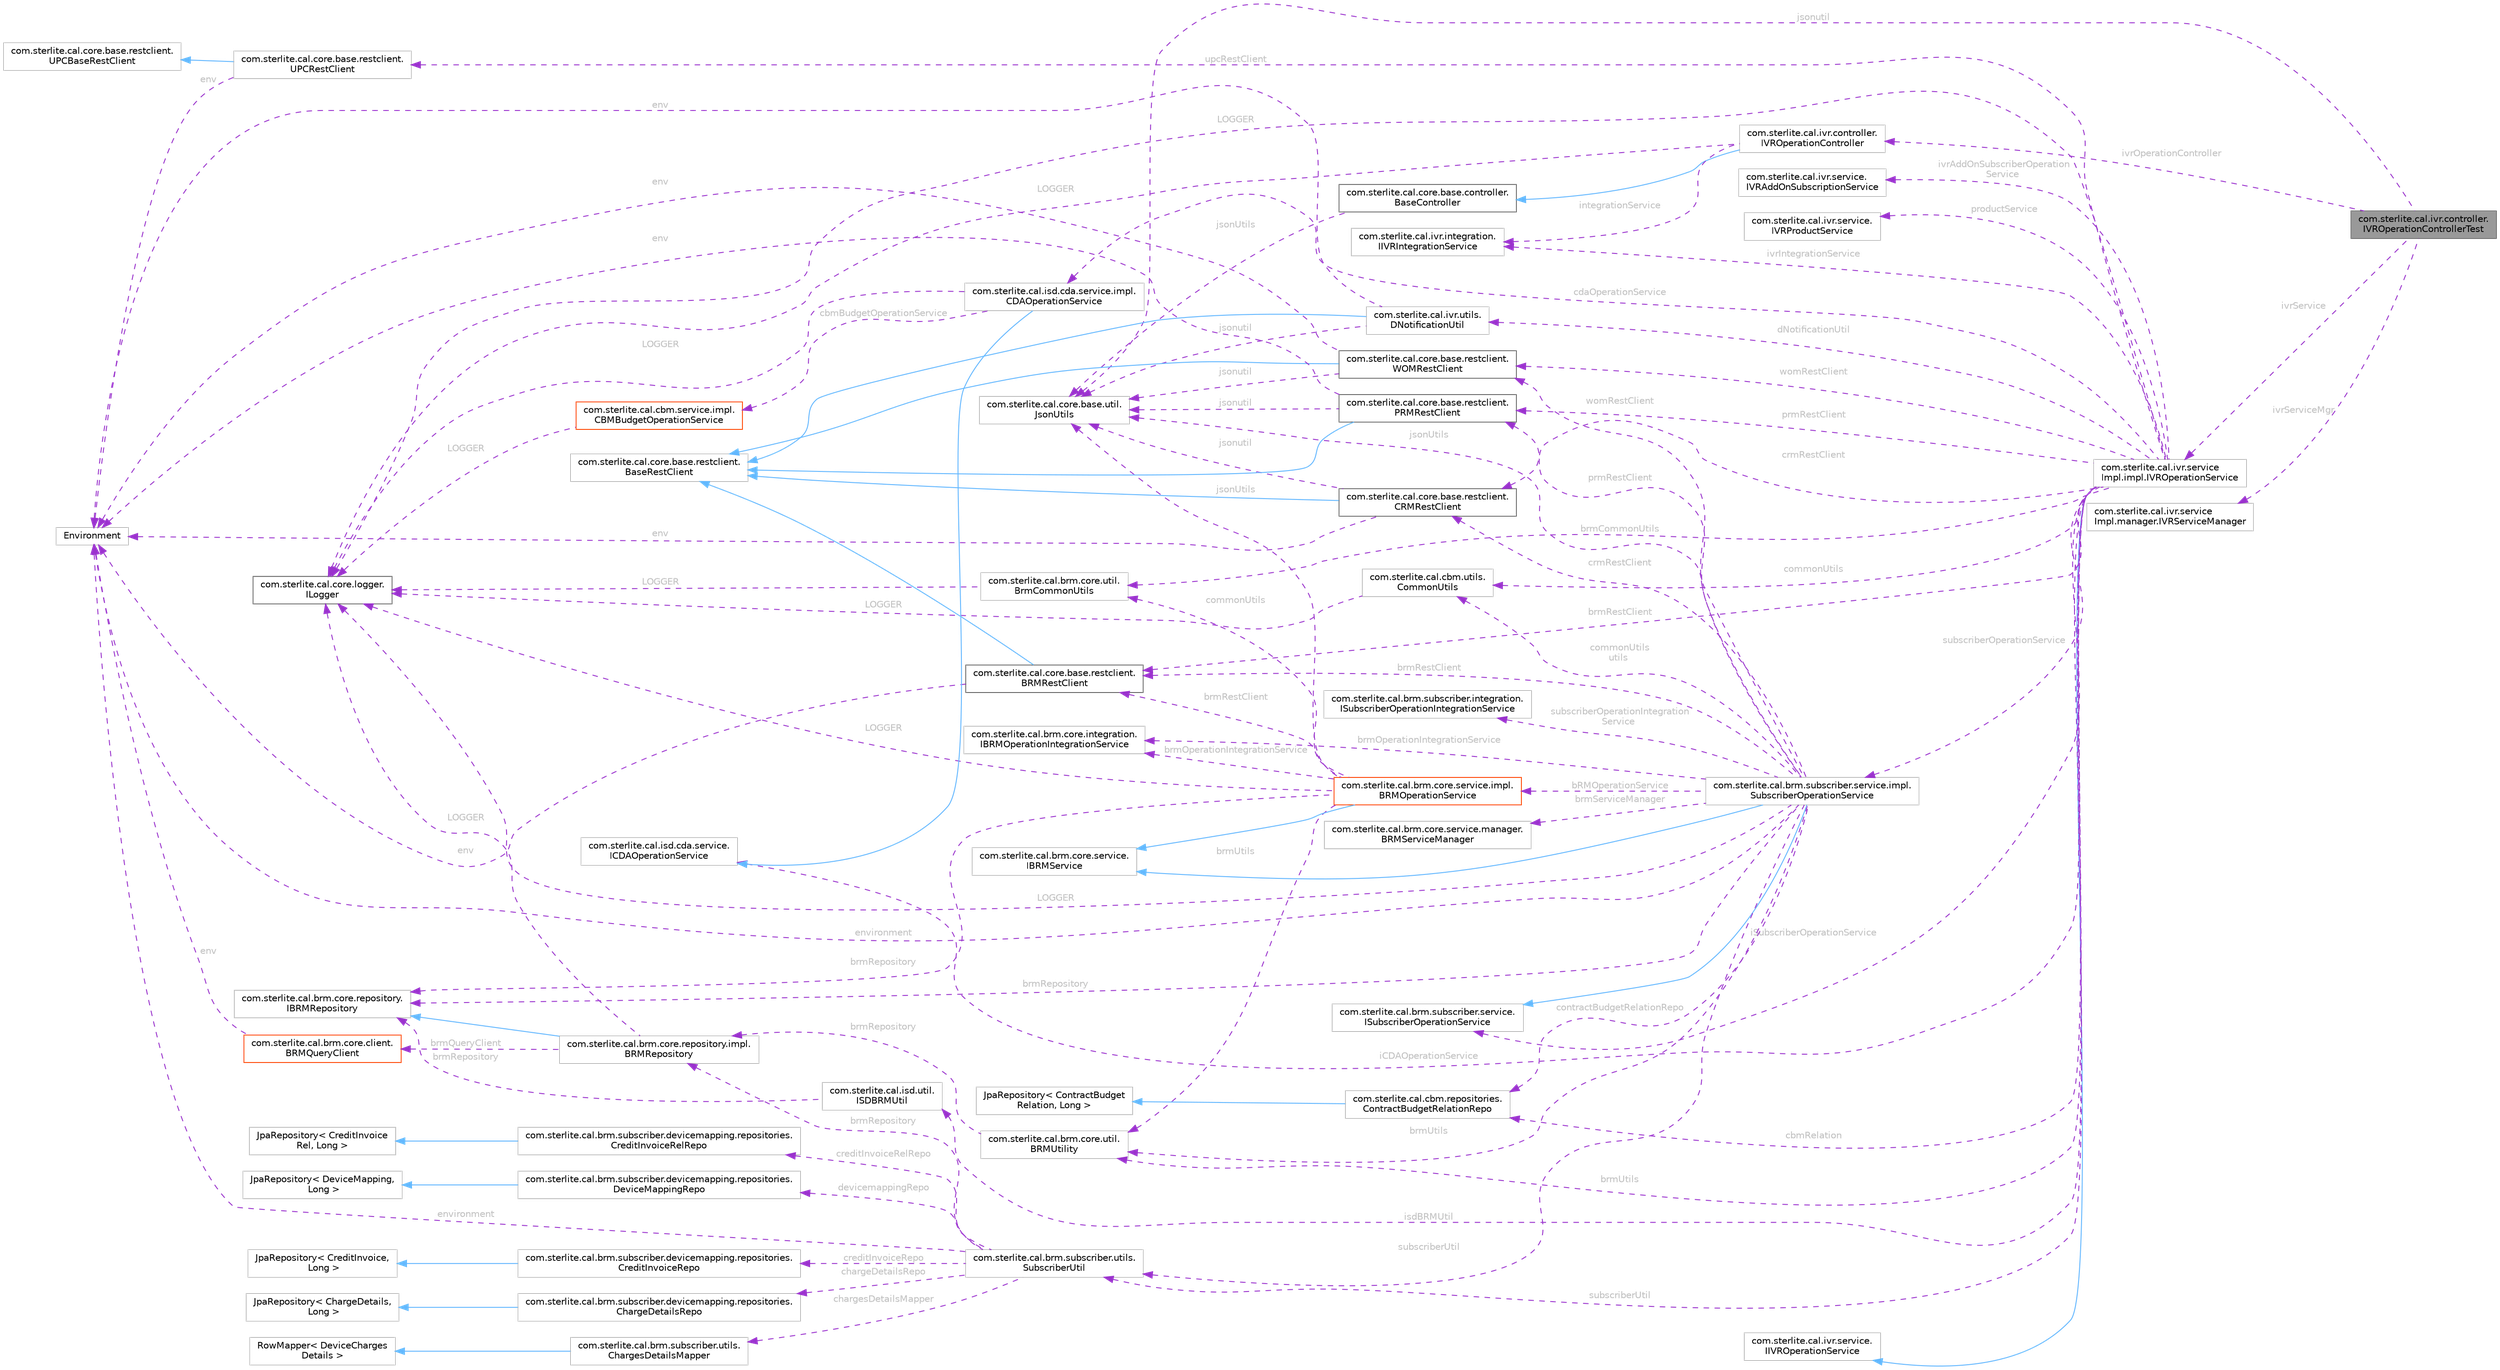 digraph "com.sterlite.cal.ivr.controller.IVROperationControllerTest"
{
 // LATEX_PDF_SIZE
  bgcolor="transparent";
  edge [fontname=Helvetica,fontsize=10,labelfontname=Helvetica,labelfontsize=10];
  node [fontname=Helvetica,fontsize=10,shape=box,height=0.2,width=0.4];
  rankdir="LR";
  Node1 [id="Node000001",label="com.sterlite.cal.ivr.controller.\lIVROperationControllerTest",height=0.2,width=0.4,color="gray40", fillcolor="grey60", style="filled", fontcolor="black",tooltip=" "];
  Node2 -> Node1 [id="edge1_Node000001_Node000002",dir="back",color="darkorchid3",style="dashed",tooltip=" ",label=" ivrOperationController",fontcolor="grey" ];
  Node2 [id="Node000002",label="com.sterlite.cal.ivr.controller.\lIVROperationController",height=0.2,width=0.4,color="grey75", fillcolor="white", style="filled",URL="$classcom_1_1sterlite_1_1cal_1_1ivr_1_1controller_1_1_i_v_r_operation_controller.html",tooltip=" "];
  Node3 -> Node2 [id="edge2_Node000002_Node000003",dir="back",color="steelblue1",style="solid",tooltip=" "];
  Node3 [id="Node000003",label="com.sterlite.cal.core.base.controller.\lBaseController",height=0.2,width=0.4,color="gray40", fillcolor="white", style="filled",URL="$classcom_1_1sterlite_1_1cal_1_1core_1_1base_1_1controller_1_1_base_controller.html",tooltip=" "];
  Node4 -> Node3 [id="edge3_Node000003_Node000004",dir="back",color="darkorchid3",style="dashed",tooltip=" ",label=" jsonUtils",fontcolor="grey" ];
  Node4 [id="Node000004",label="com.sterlite.cal.core.base.util.\lJsonUtils",height=0.2,width=0.4,color="grey75", fillcolor="white", style="filled",URL="$classcom_1_1sterlite_1_1cal_1_1core_1_1base_1_1util_1_1_json_utils.html",tooltip=" "];
  Node5 -> Node2 [id="edge4_Node000002_Node000005",dir="back",color="darkorchid3",style="dashed",tooltip=" ",label=" LOGGER",fontcolor="grey" ];
  Node5 [id="Node000005",label="com.sterlite.cal.core.logger.\lILogger",height=0.2,width=0.4,color="gray40", fillcolor="white", style="filled",URL="$interfacecom_1_1sterlite_1_1cal_1_1core_1_1logger_1_1_i_logger.html",tooltip=" "];
  Node6 -> Node2 [id="edge5_Node000002_Node000006",dir="back",color="darkorchid3",style="dashed",tooltip=" ",label=" integrationService",fontcolor="grey" ];
  Node6 [id="Node000006",label="com.sterlite.cal.ivr.integration.\lIIVRIntegrationService",height=0.2,width=0.4,color="grey75", fillcolor="white", style="filled",URL="$interfacecom_1_1sterlite_1_1cal_1_1ivr_1_1integration_1_1_i_i_v_r_integration_service.html",tooltip=" "];
  Node4 -> Node1 [id="edge6_Node000001_Node000004",dir="back",color="darkorchid3",style="dashed",tooltip=" ",label=" jsonutil",fontcolor="grey" ];
  Node7 -> Node1 [id="edge7_Node000001_Node000007",dir="back",color="darkorchid3",style="dashed",tooltip=" ",label=" ivrService",fontcolor="grey" ];
  Node7 [id="Node000007",label="com.sterlite.cal.ivr.service\lImpl.impl.IVROperationService",height=0.2,width=0.4,color="grey75", fillcolor="white", style="filled",URL="$classcom_1_1sterlite_1_1cal_1_1ivr_1_1service_impl_1_1impl_1_1_i_v_r_operation_service.html",tooltip=" "];
  Node8 -> Node7 [id="edge8_Node000007_Node000008",dir="back",color="steelblue1",style="solid",tooltip=" "];
  Node8 [id="Node000008",label="com.sterlite.cal.ivr.service.\lIIVROperationService",height=0.2,width=0.4,color="grey75", fillcolor="white", style="filled",URL="$interfacecom_1_1sterlite_1_1cal_1_1ivr_1_1service_1_1_i_i_v_r_operation_service.html",tooltip=" "];
  Node5 -> Node7 [id="edge9_Node000007_Node000005",dir="back",color="darkorchid3",style="dashed",tooltip=" ",label=" LOGGER",fontcolor="grey" ];
  Node6 -> Node7 [id="edge10_Node000007_Node000006",dir="back",color="darkorchid3",style="dashed",tooltip=" ",label=" ivrIntegrationService",fontcolor="grey" ];
  Node9 -> Node7 [id="edge11_Node000007_Node000009",dir="back",color="darkorchid3",style="dashed",tooltip=" ",label=" dNotificationUtil",fontcolor="grey" ];
  Node9 [id="Node000009",label="com.sterlite.cal.ivr.utils.\lDNotificationUtil",height=0.2,width=0.4,color="grey75", fillcolor="white", style="filled",URL="$classcom_1_1sterlite_1_1cal_1_1ivr_1_1utils_1_1_d_notification_util.html",tooltip=" "];
  Node10 -> Node9 [id="edge12_Node000009_Node000010",dir="back",color="steelblue1",style="solid",tooltip=" "];
  Node10 [id="Node000010",label="com.sterlite.cal.core.base.restclient.\lBaseRestClient",height=0.2,width=0.4,color="grey75", fillcolor="white", style="filled",URL="$classcom_1_1sterlite_1_1cal_1_1core_1_1base_1_1restclient_1_1_base_rest_client.html",tooltip=" "];
  Node11 -> Node9 [id="edge13_Node000009_Node000011",dir="back",color="darkorchid3",style="dashed",tooltip=" ",label=" env",fontcolor="grey" ];
  Node11 [id="Node000011",label="Environment",height=0.2,width=0.4,color="grey75", fillcolor="white", style="filled",tooltip=" "];
  Node4 -> Node9 [id="edge14_Node000009_Node000004",dir="back",color="darkorchid3",style="dashed",tooltip=" ",label=" jsonutil",fontcolor="grey" ];
  Node12 -> Node7 [id="edge15_Node000007_Node000012",dir="back",color="darkorchid3",style="dashed",tooltip=" ",label=" womRestClient",fontcolor="grey" ];
  Node12 [id="Node000012",label="com.sterlite.cal.core.base.restclient.\lWOMRestClient",height=0.2,width=0.4,color="gray40", fillcolor="white", style="filled",URL="$classcom_1_1sterlite_1_1cal_1_1core_1_1base_1_1restclient_1_1_w_o_m_rest_client.html",tooltip=" "];
  Node10 -> Node12 [id="edge16_Node000012_Node000010",dir="back",color="steelblue1",style="solid",tooltip=" "];
  Node11 -> Node12 [id="edge17_Node000012_Node000011",dir="back",color="darkorchid3",style="dashed",tooltip=" ",label=" env",fontcolor="grey" ];
  Node4 -> Node12 [id="edge18_Node000012_Node000004",dir="back",color="darkorchid3",style="dashed",tooltip=" ",label=" jsonutil",fontcolor="grey" ];
  Node13 -> Node7 [id="edge19_Node000007_Node000013",dir="back",color="darkorchid3",style="dashed",tooltip=" ",label=" brmRestClient",fontcolor="grey" ];
  Node13 [id="Node000013",label="com.sterlite.cal.core.base.restclient.\lBRMRestClient",height=0.2,width=0.4,color="gray40", fillcolor="white", style="filled",URL="$classcom_1_1sterlite_1_1cal_1_1core_1_1base_1_1restclient_1_1_b_r_m_rest_client.html",tooltip=" "];
  Node10 -> Node13 [id="edge20_Node000013_Node000010",dir="back",color="steelblue1",style="solid",tooltip=" "];
  Node11 -> Node13 [id="edge21_Node000013_Node000011",dir="back",color="darkorchid3",style="dashed",tooltip=" ",label=" env",fontcolor="grey" ];
  Node14 -> Node7 [id="edge22_Node000007_Node000014",dir="back",color="darkorchid3",style="dashed",tooltip=" ",label=" prmRestClient",fontcolor="grey" ];
  Node14 [id="Node000014",label="com.sterlite.cal.core.base.restclient.\lPRMRestClient",height=0.2,width=0.4,color="gray40", fillcolor="white", style="filled",URL="$classcom_1_1sterlite_1_1cal_1_1core_1_1base_1_1restclient_1_1_p_r_m_rest_client.html",tooltip=" "];
  Node10 -> Node14 [id="edge23_Node000014_Node000010",dir="back",color="steelblue1",style="solid",tooltip=" "];
  Node11 -> Node14 [id="edge24_Node000014_Node000011",dir="back",color="darkorchid3",style="dashed",tooltip=" ",label=" env",fontcolor="grey" ];
  Node4 -> Node14 [id="edge25_Node000014_Node000004",dir="back",color="darkorchid3",style="dashed",tooltip=" ",label=" jsonutil",fontcolor="grey" ];
  Node15 -> Node7 [id="edge26_Node000007_Node000015",dir="back",color="darkorchid3",style="dashed",tooltip=" ",label=" crmRestClient",fontcolor="grey" ];
  Node15 [id="Node000015",label="com.sterlite.cal.core.base.restclient.\lCRMRestClient",height=0.2,width=0.4,color="gray40", fillcolor="white", style="filled",URL="$classcom_1_1sterlite_1_1cal_1_1core_1_1base_1_1restclient_1_1_c_r_m_rest_client.html",tooltip=" "];
  Node10 -> Node15 [id="edge27_Node000015_Node000010",dir="back",color="steelblue1",style="solid",tooltip=" "];
  Node11 -> Node15 [id="edge28_Node000015_Node000011",dir="back",color="darkorchid3",style="dashed",tooltip=" ",label=" env",fontcolor="grey" ];
  Node4 -> Node15 [id="edge29_Node000015_Node000004",dir="back",color="darkorchid3",style="dashed",tooltip=" ",label=" jsonutil",fontcolor="grey" ];
  Node16 -> Node7 [id="edge30_Node000007_Node000016",dir="back",color="darkorchid3",style="dashed",tooltip=" ",label=" commonUtils",fontcolor="grey" ];
  Node16 [id="Node000016",label="com.sterlite.cal.cbm.utils.\lCommonUtils",height=0.2,width=0.4,color="grey75", fillcolor="white", style="filled",URL="$classcom_1_1sterlite_1_1cal_1_1cbm_1_1utils_1_1_common_utils.html",tooltip=" "];
  Node5 -> Node16 [id="edge31_Node000016_Node000005",dir="back",color="darkorchid3",style="dashed",tooltip=" ",label=" LOGGER",fontcolor="grey" ];
  Node17 -> Node7 [id="edge32_Node000007_Node000017",dir="back",color="darkorchid3",style="dashed",tooltip=" ",label=" brmCommonUtils",fontcolor="grey" ];
  Node17 [id="Node000017",label="com.sterlite.cal.brm.core.util.\lBrmCommonUtils",height=0.2,width=0.4,color="grey75", fillcolor="white", style="filled",URL="$classcom_1_1sterlite_1_1cal_1_1brm_1_1core_1_1util_1_1_brm_common_utils.html",tooltip=" "];
  Node5 -> Node17 [id="edge33_Node000017_Node000005",dir="back",color="darkorchid3",style="dashed",tooltip=" ",label=" LOGGER",fontcolor="grey" ];
  Node18 -> Node7 [id="edge34_Node000007_Node000018",dir="back",color="darkorchid3",style="dashed",tooltip=" ",label=" ivrAddOnSubscriberOperation\lService",fontcolor="grey" ];
  Node18 [id="Node000018",label="com.sterlite.cal.ivr.service.\lIVRAddOnSubscriptionService",height=0.2,width=0.4,color="grey75", fillcolor="white", style="filled",URL="$interfacecom_1_1sterlite_1_1cal_1_1ivr_1_1service_1_1_i_v_r_add_on_subscription_service.html",tooltip=" "];
  Node19 -> Node7 [id="edge35_Node000007_Node000019",dir="back",color="darkorchid3",style="dashed",tooltip=" ",label=" iSubscriberOperationService",fontcolor="grey" ];
  Node19 [id="Node000019",label="com.sterlite.cal.brm.subscriber.service.\lISubscriberOperationService",height=0.2,width=0.4,color="grey75", fillcolor="white", style="filled",URL="$interfacecom_1_1sterlite_1_1cal_1_1brm_1_1subscriber_1_1service_1_1_i_subscriber_operation_service.html",tooltip=" "];
  Node20 -> Node7 [id="edge36_Node000007_Node000020",dir="back",color="darkorchid3",style="dashed",tooltip=" ",label=" productService",fontcolor="grey" ];
  Node20 [id="Node000020",label="com.sterlite.cal.ivr.service.\lIVRProductService",height=0.2,width=0.4,color="grey75", fillcolor="white", style="filled",URL="$interfacecom_1_1sterlite_1_1cal_1_1ivr_1_1service_1_1_i_v_r_product_service.html",tooltip=" "];
  Node21 -> Node7 [id="edge37_Node000007_Node000021",dir="back",color="darkorchid3",style="dashed",tooltip=" ",label=" iCDAOperationService",fontcolor="grey" ];
  Node21 [id="Node000021",label="com.sterlite.cal.isd.cda.service.\lICDAOperationService",height=0.2,width=0.4,color="grey75", fillcolor="white", style="filled",URL="$interfacecom_1_1sterlite_1_1cal_1_1isd_1_1cda_1_1service_1_1_i_c_d_a_operation_service.html",tooltip=" "];
  Node22 -> Node7 [id="edge38_Node000007_Node000022",dir="back",color="darkorchid3",style="dashed",tooltip=" ",label=" subscriberUtil",fontcolor="grey" ];
  Node22 [id="Node000022",label="com.sterlite.cal.brm.subscriber.utils.\lSubscriberUtil",height=0.2,width=0.4,color="grey75", fillcolor="white", style="filled",URL="$classcom_1_1sterlite_1_1cal_1_1brm_1_1subscriber_1_1utils_1_1_subscriber_util.html",tooltip=" "];
  Node23 -> Node22 [id="edge39_Node000022_Node000023",dir="back",color="darkorchid3",style="dashed",tooltip=" ",label=" brmRepository",fontcolor="grey" ];
  Node23 [id="Node000023",label="com.sterlite.cal.brm.core.repository.impl.\lBRMRepository",height=0.2,width=0.4,color="grey75", fillcolor="white", style="filled",URL="$classcom_1_1sterlite_1_1cal_1_1brm_1_1core_1_1repository_1_1impl_1_1_b_r_m_repository.html",tooltip=" "];
  Node24 -> Node23 [id="edge40_Node000023_Node000024",dir="back",color="steelblue1",style="solid",tooltip=" "];
  Node24 [id="Node000024",label="com.sterlite.cal.brm.core.repository.\lIBRMRepository",height=0.2,width=0.4,color="grey75", fillcolor="white", style="filled",URL="$interfacecom_1_1sterlite_1_1cal_1_1brm_1_1core_1_1repository_1_1_i_b_r_m_repository.html",tooltip=" "];
  Node5 -> Node23 [id="edge41_Node000023_Node000005",dir="back",color="darkorchid3",style="dashed",tooltip=" ",label=" LOGGER",fontcolor="grey" ];
  Node25 -> Node23 [id="edge42_Node000023_Node000025",dir="back",color="darkorchid3",style="dashed",tooltip=" ",label=" brmQueryClient",fontcolor="grey" ];
  Node25 [id="Node000025",label="com.sterlite.cal.brm.core.client.\lBRMQueryClient",height=0.2,width=0.4,color="orangered", fillcolor="white", style="filled",URL="$classcom_1_1sterlite_1_1cal_1_1brm_1_1core_1_1client_1_1_b_r_m_query_client.html",tooltip=" "];
  Node11 -> Node25 [id="edge43_Node000025_Node000011",dir="back",color="darkorchid3",style="dashed",tooltip=" ",label=" env",fontcolor="grey" ];
  Node27 -> Node22 [id="edge44_Node000022_Node000027",dir="back",color="darkorchid3",style="dashed",tooltip=" ",label=" devicemappingRepo",fontcolor="grey" ];
  Node27 [id="Node000027",label="com.sterlite.cal.brm.subscriber.devicemapping.repositories.\lDeviceMappingRepo",height=0.2,width=0.4,color="grey75", fillcolor="white", style="filled",URL="$interfacecom_1_1sterlite_1_1cal_1_1brm_1_1subscriber_1_1devicemapping_1_1repositories_1_1_device_mapping_repo.html",tooltip=" "];
  Node28 -> Node27 [id="edge45_Node000027_Node000028",dir="back",color="steelblue1",style="solid",tooltip=" "];
  Node28 [id="Node000028",label="JpaRepository\< DeviceMapping,\l Long \>",height=0.2,width=0.4,color="grey75", fillcolor="white", style="filled",tooltip=" "];
  Node29 -> Node22 [id="edge46_Node000022_Node000029",dir="back",color="darkorchid3",style="dashed",tooltip=" ",label=" creditInvoiceRepo",fontcolor="grey" ];
  Node29 [id="Node000029",label="com.sterlite.cal.brm.subscriber.devicemapping.repositories.\lCreditInvoiceRepo",height=0.2,width=0.4,color="grey75", fillcolor="white", style="filled",URL="$interfacecom_1_1sterlite_1_1cal_1_1brm_1_1subscriber_1_1devicemapping_1_1repositories_1_1_credit_invoice_repo.html",tooltip=" "];
  Node30 -> Node29 [id="edge47_Node000029_Node000030",dir="back",color="steelblue1",style="solid",tooltip=" "];
  Node30 [id="Node000030",label="JpaRepository\< CreditInvoice,\l Long \>",height=0.2,width=0.4,color="grey75", fillcolor="white", style="filled",tooltip=" "];
  Node31 -> Node22 [id="edge48_Node000022_Node000031",dir="back",color="darkorchid3",style="dashed",tooltip=" ",label=" chargeDetailsRepo",fontcolor="grey" ];
  Node31 [id="Node000031",label="com.sterlite.cal.brm.subscriber.devicemapping.repositories.\lChargeDetailsRepo",height=0.2,width=0.4,color="grey75", fillcolor="white", style="filled",URL="$interfacecom_1_1sterlite_1_1cal_1_1brm_1_1subscriber_1_1devicemapping_1_1repositories_1_1_charge_details_repo.html",tooltip=" "];
  Node32 -> Node31 [id="edge49_Node000031_Node000032",dir="back",color="steelblue1",style="solid",tooltip=" "];
  Node32 [id="Node000032",label="JpaRepository\< ChargeDetails,\l Long \>",height=0.2,width=0.4,color="grey75", fillcolor="white", style="filled",tooltip=" "];
  Node11 -> Node22 [id="edge50_Node000022_Node000011",dir="back",color="darkorchid3",style="dashed",tooltip=" ",label=" environment",fontcolor="grey" ];
  Node33 -> Node22 [id="edge51_Node000022_Node000033",dir="back",color="darkorchid3",style="dashed",tooltip=" ",label=" chargesDetailsMapper",fontcolor="grey" ];
  Node33 [id="Node000033",label="com.sterlite.cal.brm.subscriber.utils.\lChargesDetailsMapper",height=0.2,width=0.4,color="grey75", fillcolor="white", style="filled",URL="$classcom_1_1sterlite_1_1cal_1_1brm_1_1subscriber_1_1utils_1_1_charges_details_mapper.html",tooltip=" "];
  Node34 -> Node33 [id="edge52_Node000033_Node000034",dir="back",color="steelblue1",style="solid",tooltip=" "];
  Node34 [id="Node000034",label="RowMapper\< DeviceCharges\lDetails \>",height=0.2,width=0.4,color="grey75", fillcolor="white", style="filled",tooltip=" "];
  Node35 -> Node22 [id="edge53_Node000022_Node000035",dir="back",color="darkorchid3",style="dashed",tooltip=" ",label=" creditInvoiceRelRepo",fontcolor="grey" ];
  Node35 [id="Node000035",label="com.sterlite.cal.brm.subscriber.devicemapping.repositories.\lCreditInvoiceRelRepo",height=0.2,width=0.4,color="grey75", fillcolor="white", style="filled",URL="$interfacecom_1_1sterlite_1_1cal_1_1brm_1_1subscriber_1_1devicemapping_1_1repositories_1_1_credit_invoice_rel_repo.html",tooltip=" "];
  Node36 -> Node35 [id="edge54_Node000035_Node000036",dir="back",color="steelblue1",style="solid",tooltip=" "];
  Node36 [id="Node000036",label="JpaRepository\< CreditInvoice\lRel, Long \>",height=0.2,width=0.4,color="grey75", fillcolor="white", style="filled",tooltip=" "];
  Node37 -> Node7 [id="edge55_Node000007_Node000037",dir="back",color="darkorchid3",style="dashed",tooltip=" ",label=" brmUtils",fontcolor="grey" ];
  Node37 [id="Node000037",label="com.sterlite.cal.brm.core.util.\lBRMUtility",height=0.2,width=0.4,color="grey75", fillcolor="white", style="filled",URL="$classcom_1_1sterlite_1_1cal_1_1brm_1_1core_1_1util_1_1_b_r_m_utility.html",tooltip=" "];
  Node23 -> Node37 [id="edge56_Node000037_Node000023",dir="back",color="darkorchid3",style="dashed",tooltip=" ",label=" brmRepository",fontcolor="grey" ];
  Node38 -> Node7 [id="edge57_Node000007_Node000038",dir="back",color="darkorchid3",style="dashed",tooltip=" ",label=" subscriberOperationService",fontcolor="grey" ];
  Node38 [id="Node000038",label="com.sterlite.cal.brm.subscriber.service.impl.\lSubscriberOperationService",height=0.2,width=0.4,color="grey75", fillcolor="white", style="filled",URL="$classcom_1_1sterlite_1_1cal_1_1brm_1_1subscriber_1_1service_1_1impl_1_1_subscriber_operation_service.html",tooltip=" "];
  Node19 -> Node38 [id="edge58_Node000038_Node000019",dir="back",color="steelblue1",style="solid",tooltip=" "];
  Node39 -> Node38 [id="edge59_Node000038_Node000039",dir="back",color="steelblue1",style="solid",tooltip=" "];
  Node39 [id="Node000039",label="com.sterlite.cal.brm.core.service.\lIBRMService",height=0.2,width=0.4,color="grey75", fillcolor="white", style="filled",URL="$interfacecom_1_1sterlite_1_1cal_1_1brm_1_1core_1_1service_1_1_i_b_r_m_service.html",tooltip=" "];
  Node5 -> Node38 [id="edge60_Node000038_Node000005",dir="back",color="darkorchid3",style="dashed",tooltip=" ",label=" LOGGER",fontcolor="grey" ];
  Node40 -> Node38 [id="edge61_Node000038_Node000040",dir="back",color="darkorchid3",style="dashed",tooltip=" ",label=" subscriberOperationIntegration\lService",fontcolor="grey" ];
  Node40 [id="Node000040",label="com.sterlite.cal.brm.subscriber.integration.\lISubscriberOperationIntegrationService",height=0.2,width=0.4,color="grey75", fillcolor="white", style="filled",URL="$interfacecom_1_1sterlite_1_1cal_1_1brm_1_1subscriber_1_1integration_1_1_i_subscriber_operation_integration_service.html",tooltip=" "];
  Node41 -> Node38 [id="edge62_Node000038_Node000041",dir="back",color="darkorchid3",style="dashed",tooltip=" ",label=" brmOperationIntegrationService",fontcolor="grey" ];
  Node41 [id="Node000041",label="com.sterlite.cal.brm.core.integration.\lIBRMOperationIntegrationService",height=0.2,width=0.4,color="grey75", fillcolor="white", style="filled",URL="$interfacecom_1_1sterlite_1_1cal_1_1brm_1_1core_1_1integration_1_1_i_b_r_m_operation_integration_service.html",tooltip=" "];
  Node42 -> Node38 [id="edge63_Node000038_Node000042",dir="back",color="darkorchid3",style="dashed",tooltip=" ",label=" bRMOperationService",fontcolor="grey" ];
  Node42 [id="Node000042",label="com.sterlite.cal.brm.core.service.impl.\lBRMOperationService",height=0.2,width=0.4,color="orangered", fillcolor="white", style="filled",URL="$classcom_1_1sterlite_1_1cal_1_1brm_1_1core_1_1service_1_1impl_1_1_b_r_m_operation_service.html",tooltip=" "];
  Node39 -> Node42 [id="edge64_Node000042_Node000039",dir="back",color="steelblue1",style="solid",tooltip=" "];
  Node5 -> Node42 [id="edge65_Node000042_Node000005",dir="back",color="darkorchid3",style="dashed",tooltip=" ",label=" LOGGER",fontcolor="grey" ];
  Node41 -> Node42 [id="edge66_Node000042_Node000041",dir="back",color="darkorchid3",style="dashed",tooltip=" ",label=" brmOperationIntegrationService",fontcolor="grey" ];
  Node4 -> Node42 [id="edge67_Node000042_Node000004",dir="back",color="darkorchid3",style="dashed",tooltip=" ",label=" jsonUtils",fontcolor="grey" ];
  Node24 -> Node42 [id="edge68_Node000042_Node000024",dir="back",color="darkorchid3",style="dashed",tooltip=" ",label=" brmRepository",fontcolor="grey" ];
  Node37 -> Node42 [id="edge69_Node000042_Node000037",dir="back",color="darkorchid3",style="dashed",tooltip=" ",label=" brmUtils",fontcolor="grey" ];
  Node13 -> Node42 [id="edge70_Node000042_Node000013",dir="back",color="darkorchid3",style="dashed",tooltip=" ",label=" brmRestClient",fontcolor="grey" ];
  Node17 -> Node42 [id="edge71_Node000042_Node000017",dir="back",color="darkorchid3",style="dashed",tooltip=" ",label=" commonUtils",fontcolor="grey" ];
  Node4 -> Node38 [id="edge72_Node000038_Node000004",dir="back",color="darkorchid3",style="dashed",tooltip=" ",label=" jsonUtils",fontcolor="grey" ];
  Node16 -> Node38 [id="edge73_Node000038_Node000016",dir="back",color="darkorchid3",style="dashed",tooltip=" ",label=" commonUtils\nutils",fontcolor="grey" ];
  Node24 -> Node38 [id="edge74_Node000038_Node000024",dir="back",color="darkorchid3",style="dashed",tooltip=" ",label=" brmRepository",fontcolor="grey" ];
  Node15 -> Node38 [id="edge75_Node000038_Node000015",dir="back",color="darkorchid3",style="dashed",tooltip=" ",label=" crmRestClient",fontcolor="grey" ];
  Node13 -> Node38 [id="edge76_Node000038_Node000013",dir="back",color="darkorchid3",style="dashed",tooltip=" ",label=" brmRestClient",fontcolor="grey" ];
  Node14 -> Node38 [id="edge77_Node000038_Node000014",dir="back",color="darkorchid3",style="dashed",tooltip=" ",label=" prmRestClient",fontcolor="grey" ];
  Node11 -> Node38 [id="edge78_Node000038_Node000011",dir="back",color="darkorchid3",style="dashed",tooltip=" ",label=" environment",fontcolor="grey" ];
  Node22 -> Node38 [id="edge79_Node000038_Node000022",dir="back",color="darkorchid3",style="dashed",tooltip=" ",label=" subscriberUtil",fontcolor="grey" ];
  Node44 -> Node38 [id="edge80_Node000038_Node000044",dir="back",color="darkorchid3",style="dashed",tooltip=" ",label=" brmServiceManager",fontcolor="grey" ];
  Node44 [id="Node000044",label="com.sterlite.cal.brm.core.service.manager.\lBRMServiceManager",height=0.2,width=0.4,color="grey75", fillcolor="white", style="filled",URL="$classcom_1_1sterlite_1_1cal_1_1brm_1_1core_1_1service_1_1manager_1_1_b_r_m_service_manager.html",tooltip=" "];
  Node12 -> Node38 [id="edge81_Node000038_Node000012",dir="back",color="darkorchid3",style="dashed",tooltip=" ",label=" womRestClient",fontcolor="grey" ];
  Node45 -> Node38 [id="edge82_Node000038_Node000045",dir="back",color="darkorchid3",style="dashed",tooltip=" ",label=" contractBudgetRelationRepo",fontcolor="grey" ];
  Node45 [id="Node000045",label="com.sterlite.cal.cbm.repositories.\lContractBudgetRelationRepo",height=0.2,width=0.4,color="grey75", fillcolor="white", style="filled",URL="$interfacecom_1_1sterlite_1_1cal_1_1cbm_1_1repositories_1_1_contract_budget_relation_repo.html",tooltip=" "];
  Node46 -> Node45 [id="edge83_Node000045_Node000046",dir="back",color="steelblue1",style="solid",tooltip=" "];
  Node46 [id="Node000046",label="JpaRepository\< ContractBudget\lRelation, Long \>",height=0.2,width=0.4,color="grey75", fillcolor="white", style="filled",tooltip=" "];
  Node37 -> Node38 [id="edge84_Node000038_Node000037",dir="back",color="darkorchid3",style="dashed",tooltip=" ",label=" brmUtils",fontcolor="grey" ];
  Node47 -> Node7 [id="edge85_Node000007_Node000047",dir="back",color="darkorchid3",style="dashed",tooltip=" ",label=" cdaOperationService",fontcolor="grey" ];
  Node47 [id="Node000047",label="com.sterlite.cal.isd.cda.service.impl.\lCDAOperationService",height=0.2,width=0.4,color="grey75", fillcolor="white", style="filled",URL="$classcom_1_1sterlite_1_1cal_1_1isd_1_1cda_1_1service_1_1impl_1_1_c_d_a_operation_service.html",tooltip=" "];
  Node21 -> Node47 [id="edge86_Node000047_Node000021",dir="back",color="steelblue1",style="solid",tooltip=" "];
  Node5 -> Node47 [id="edge87_Node000047_Node000005",dir="back",color="darkorchid3",style="dashed",tooltip=" ",label=" LOGGER",fontcolor="grey" ];
  Node48 -> Node47 [id="edge88_Node000047_Node000048",dir="back",color="darkorchid3",style="dashed",tooltip=" ",label=" cbmBudgetOperationService",fontcolor="grey" ];
  Node48 [id="Node000048",label="com.sterlite.cal.cbm.service.impl.\lCBMBudgetOperationService",height=0.2,width=0.4,color="orangered", fillcolor="white", style="filled",URL="$classcom_1_1sterlite_1_1cal_1_1cbm_1_1service_1_1impl_1_1_c_b_m_budget_operation_service.html",tooltip=" "];
  Node5 -> Node48 [id="edge89_Node000048_Node000005",dir="back",color="darkorchid3",style="dashed",tooltip=" ",label=" LOGGER",fontcolor="grey" ];
  Node55 -> Node7 [id="edge90_Node000007_Node000055",dir="back",color="darkorchid3",style="dashed",tooltip=" ",label=" upcRestClient",fontcolor="grey" ];
  Node55 [id="Node000055",label="com.sterlite.cal.core.base.restclient.\lUPCRestClient",height=0.2,width=0.4,color="grey75", fillcolor="white", style="filled",URL="$classcom_1_1sterlite_1_1cal_1_1core_1_1base_1_1restclient_1_1_u_p_c_rest_client.html",tooltip=" "];
  Node56 -> Node55 [id="edge91_Node000055_Node000056",dir="back",color="steelblue1",style="solid",tooltip=" "];
  Node56 [id="Node000056",label="com.sterlite.cal.core.base.restclient.\lUPCBaseRestClient",height=0.2,width=0.4,color="grey75", fillcolor="white", style="filled",URL="$classcom_1_1sterlite_1_1cal_1_1core_1_1base_1_1restclient_1_1_u_p_c_base_rest_client.html",tooltip=" "];
  Node11 -> Node55 [id="edge92_Node000055_Node000011",dir="back",color="darkorchid3",style="dashed",tooltip=" ",label=" env",fontcolor="grey" ];
  Node57 -> Node7 [id="edge93_Node000007_Node000057",dir="back",color="darkorchid3",style="dashed",tooltip=" ",label=" isdBRMUtil",fontcolor="grey" ];
  Node57 [id="Node000057",label="com.sterlite.cal.isd.util.\lISDBRMUtil",height=0.2,width=0.4,color="grey75", fillcolor="white", style="filled",URL="$classcom_1_1sterlite_1_1cal_1_1isd_1_1util_1_1_i_s_d_b_r_m_util.html",tooltip=" "];
  Node24 -> Node57 [id="edge94_Node000057_Node000024",dir="back",color="darkorchid3",style="dashed",tooltip=" ",label=" brmRepository",fontcolor="grey" ];
  Node45 -> Node7 [id="edge95_Node000007_Node000045",dir="back",color="darkorchid3",style="dashed",tooltip=" ",label=" cbmRelation",fontcolor="grey" ];
  Node58 -> Node1 [id="edge96_Node000001_Node000058",dir="back",color="darkorchid3",style="dashed",tooltip=" ",label=" ivrServiceMgr",fontcolor="grey" ];
  Node58 [id="Node000058",label="com.sterlite.cal.ivr.service\lImpl.manager.IVRServiceManager",height=0.2,width=0.4,color="grey75", fillcolor="white", style="filled",URL="$classcom_1_1sterlite_1_1cal_1_1ivr_1_1service_impl_1_1manager_1_1_i_v_r_service_manager.html",tooltip=" "];
}
